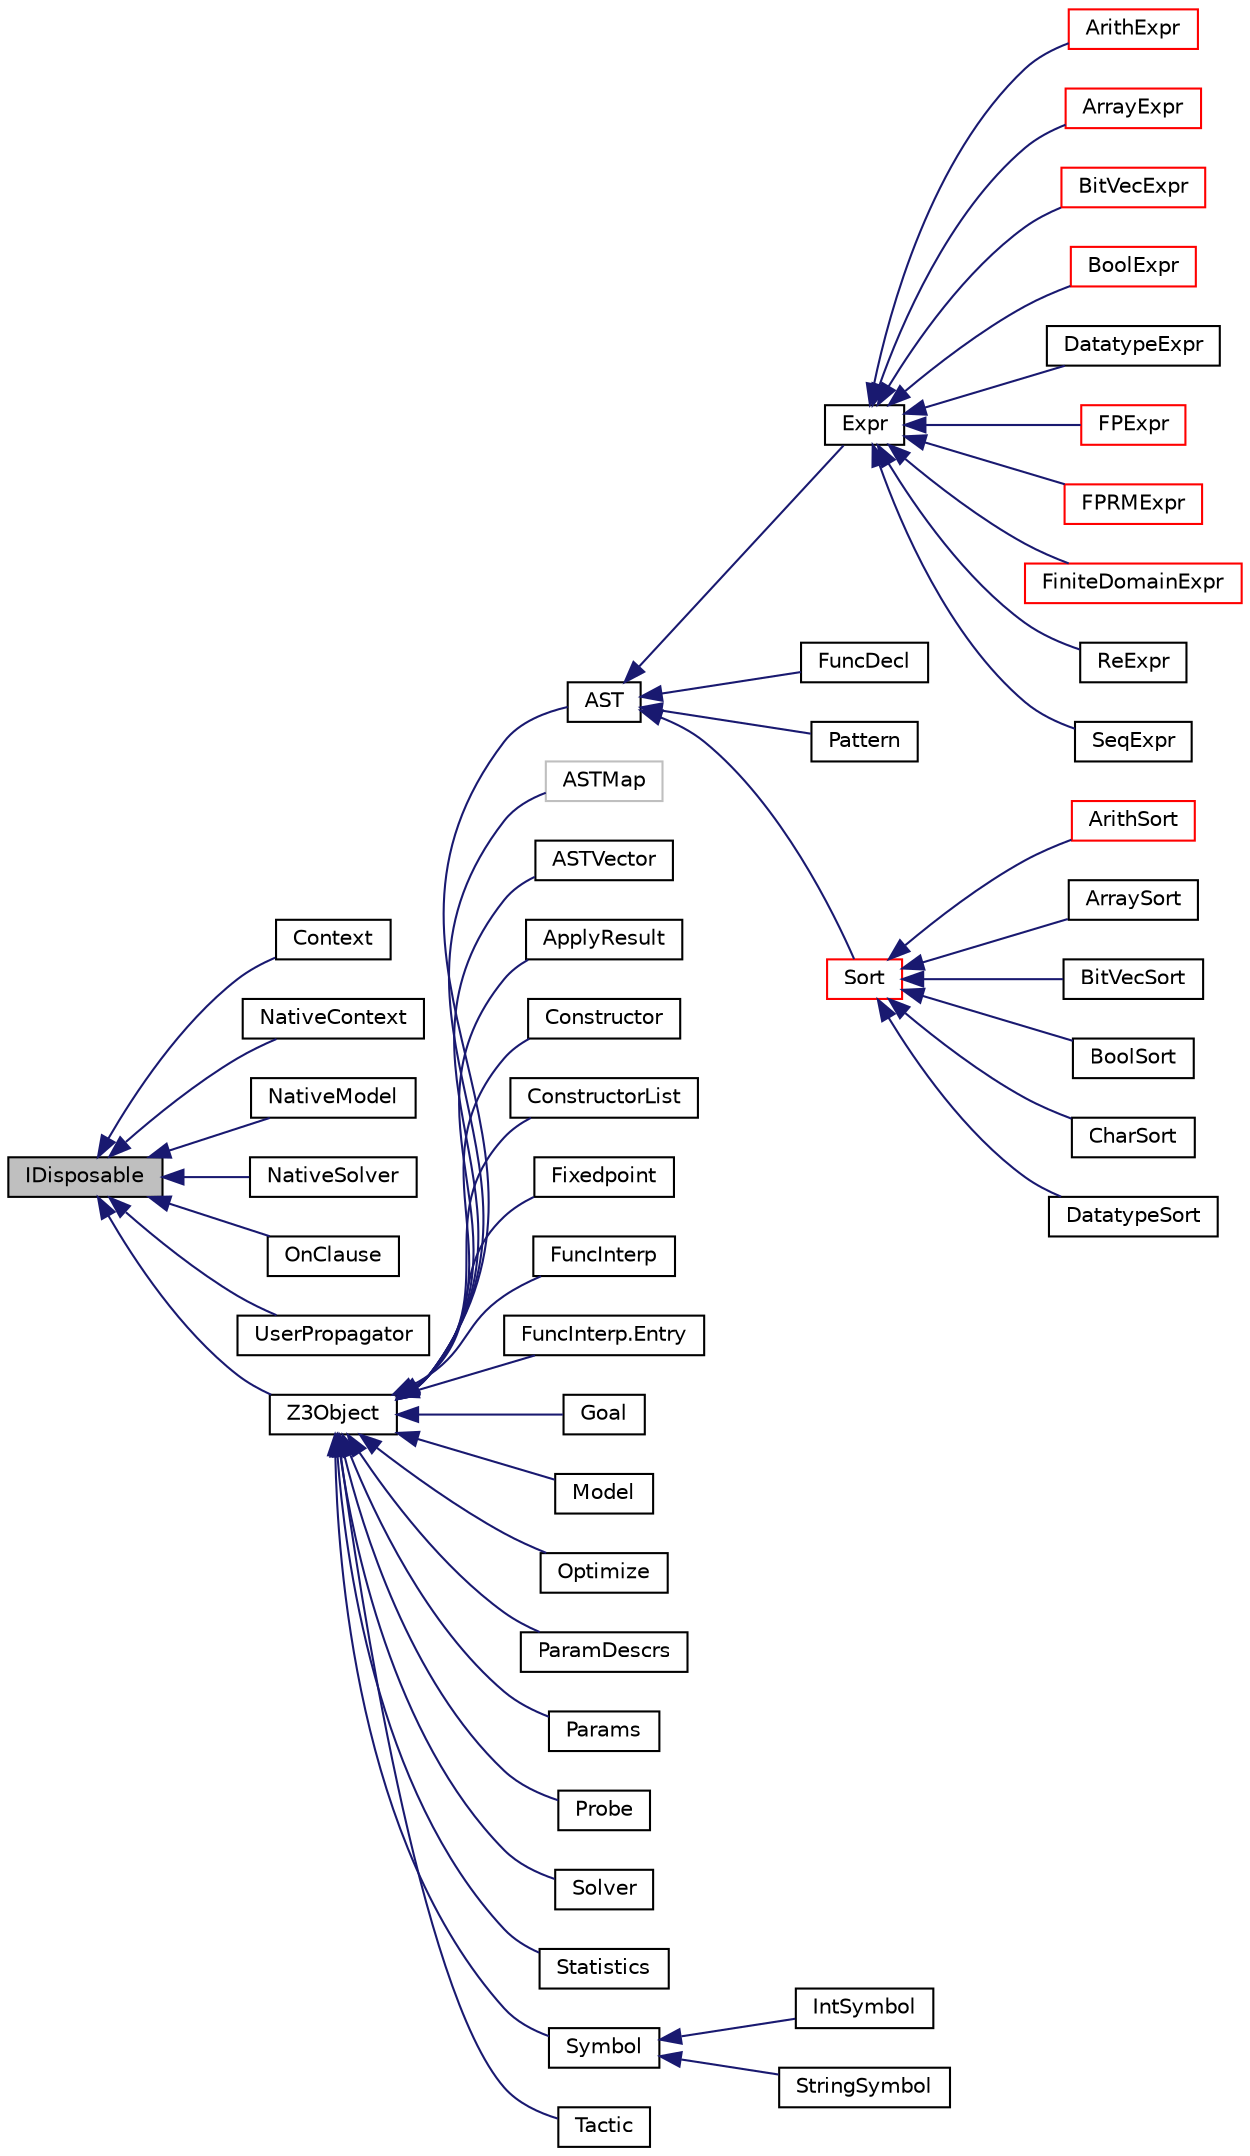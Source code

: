 digraph "IDisposable"
{
 // LATEX_PDF_SIZE
  edge [fontname="Helvetica",fontsize="10",labelfontname="Helvetica",labelfontsize="10"];
  node [fontname="Helvetica",fontsize="10",shape=record];
  rankdir="LR";
  Node1 [label="IDisposable",height=0.2,width=0.4,color="black", fillcolor="grey75", style="filled", fontcolor="black",tooltip=" "];
  Node1 -> Node2 [dir="back",color="midnightblue",fontsize="10",style="solid",fontname="Helvetica"];
  Node2 [label="Context",height=0.2,width=0.4,color="black", fillcolor="white", style="filled",URL="$class_microsoft_1_1_z3_1_1_context.html",tooltip="The main interaction with Z3 happens via the Context."];
  Node1 -> Node3 [dir="back",color="midnightblue",fontsize="10",style="solid",fontname="Helvetica"];
  Node3 [label="NativeContext",height=0.2,width=0.4,color="black", fillcolor="white", style="filled",URL="$class_microsoft_1_1_z3_1_1_native_context.html",tooltip="The main interaction with Z3 happens via the Context. NativeContext allows for efficient wrapper-redu..."];
  Node1 -> Node4 [dir="back",color="midnightblue",fontsize="10",style="solid",fontname="Helvetica"];
  Node4 [label="NativeModel",height=0.2,width=0.4,color="black", fillcolor="white", style="filled",URL="$class_microsoft_1_1_z3_1_1_native_model.html",tooltip="A Model contains interpretations (assignments) of constants and functions."];
  Node1 -> Node5 [dir="back",color="midnightblue",fontsize="10",style="solid",fontname="Helvetica"];
  Node5 [label="NativeSolver",height=0.2,width=0.4,color="black", fillcolor="white", style="filled",URL="$class_microsoft_1_1_z3_1_1_native_solver.html",tooltip="Solvers."];
  Node1 -> Node6 [dir="back",color="midnightblue",fontsize="10",style="solid",fontname="Helvetica"];
  Node6 [label="OnClause",height=0.2,width=0.4,color="black", fillcolor="white", style="filled",URL="$class_microsoft_1_1_z3_1_1_on_clause.html",tooltip="OnClause - clause inference callback"];
  Node1 -> Node7 [dir="back",color="midnightblue",fontsize="10",style="solid",fontname="Helvetica"];
  Node7 [label="UserPropagator",height=0.2,width=0.4,color="black", fillcolor="white", style="filled",URL="$class_microsoft_1_1_z3_1_1_user_propagator.html",tooltip="Propagator context for .Net"];
  Node1 -> Node8 [dir="back",color="midnightblue",fontsize="10",style="solid",fontname="Helvetica"];
  Node8 [label="Z3Object",height=0.2,width=0.4,color="black", fillcolor="white", style="filled",URL="$class_microsoft_1_1_z3_1_1_z3_object.html",tooltip="Internal base class for interfacing with native Z3 objects. Should not be used externally."];
  Node8 -> Node9 [dir="back",color="midnightblue",fontsize="10",style="solid",fontname="Helvetica"];
  Node9 [label="AST",height=0.2,width=0.4,color="black", fillcolor="white", style="filled",URL="$class_microsoft_1_1_z3_1_1_a_s_t.html",tooltip="The abstract syntax tree (AST) class."];
  Node9 -> Node10 [dir="back",color="midnightblue",fontsize="10",style="solid",fontname="Helvetica"];
  Node10 [label="Expr",height=0.2,width=0.4,color="black", fillcolor="white", style="filled",URL="$class_microsoft_1_1_z3_1_1_expr.html",tooltip="Expressions are terms."];
  Node10 -> Node11 [dir="back",color="midnightblue",fontsize="10",style="solid",fontname="Helvetica"];
  Node11 [label="ArithExpr",height=0.2,width=0.4,color="red", fillcolor="white", style="filled",URL="$class_microsoft_1_1_z3_1_1_arith_expr.html",tooltip="Arithmetic expressions (int/real)"];
  Node10 -> Node17 [dir="back",color="midnightblue",fontsize="10",style="solid",fontname="Helvetica"];
  Node17 [label="ArrayExpr",height=0.2,width=0.4,color="red", fillcolor="white", style="filled",URL="$class_microsoft_1_1_z3_1_1_array_expr.html",tooltip="Array expressions"];
  Node10 -> Node19 [dir="back",color="midnightblue",fontsize="10",style="solid",fontname="Helvetica"];
  Node19 [label="BitVecExpr",height=0.2,width=0.4,color="red", fillcolor="white", style="filled",URL="$class_microsoft_1_1_z3_1_1_bit_vec_expr.html",tooltip="Bit-vector expressions"];
  Node10 -> Node21 [dir="back",color="midnightblue",fontsize="10",style="solid",fontname="Helvetica"];
  Node21 [label="BoolExpr",height=0.2,width=0.4,color="red", fillcolor="white", style="filled",URL="$class_microsoft_1_1_z3_1_1_bool_expr.html",tooltip="Boolean expressions"];
  Node10 -> Node23 [dir="back",color="midnightblue",fontsize="10",style="solid",fontname="Helvetica"];
  Node23 [label="DatatypeExpr",height=0.2,width=0.4,color="black", fillcolor="white", style="filled",URL="$class_microsoft_1_1_z3_1_1_datatype_expr.html",tooltip="Datatype expressions"];
  Node10 -> Node24 [dir="back",color="midnightblue",fontsize="10",style="solid",fontname="Helvetica"];
  Node24 [label="FPExpr",height=0.2,width=0.4,color="red", fillcolor="white", style="filled",URL="$class_microsoft_1_1_z3_1_1_f_p_expr.html",tooltip="FloatingPoint Expressions"];
  Node10 -> Node26 [dir="back",color="midnightblue",fontsize="10",style="solid",fontname="Helvetica"];
  Node26 [label="FPRMExpr",height=0.2,width=0.4,color="red", fillcolor="white", style="filled",URL="$class_microsoft_1_1_z3_1_1_f_p_r_m_expr.html",tooltip="FloatingPoint RoundingMode Expressions"];
  Node10 -> Node28 [dir="back",color="midnightblue",fontsize="10",style="solid",fontname="Helvetica"];
  Node28 [label="FiniteDomainExpr",height=0.2,width=0.4,color="red", fillcolor="white", style="filled",URL="$class_microsoft_1_1_z3_1_1_finite_domain_expr.html",tooltip="Finite-domain expressions"];
  Node10 -> Node30 [dir="back",color="midnightblue",fontsize="10",style="solid",fontname="Helvetica"];
  Node30 [label="ReExpr",height=0.2,width=0.4,color="black", fillcolor="white", style="filled",URL="$class_microsoft_1_1_z3_1_1_re_expr.html",tooltip="Regular expression expressions"];
  Node10 -> Node31 [dir="back",color="midnightblue",fontsize="10",style="solid",fontname="Helvetica"];
  Node31 [label="SeqExpr",height=0.2,width=0.4,color="black", fillcolor="white", style="filled",URL="$class_microsoft_1_1_z3_1_1_seq_expr.html",tooltip="Sequence expressions"];
  Node9 -> Node32 [dir="back",color="midnightblue",fontsize="10",style="solid",fontname="Helvetica"];
  Node32 [label="FuncDecl",height=0.2,width=0.4,color="black", fillcolor="white", style="filled",URL="$class_microsoft_1_1_z3_1_1_func_decl.html",tooltip="Function declarations."];
  Node9 -> Node33 [dir="back",color="midnightblue",fontsize="10",style="solid",fontname="Helvetica"];
  Node33 [label="Pattern",height=0.2,width=0.4,color="black", fillcolor="white", style="filled",URL="$class_microsoft_1_1_z3_1_1_pattern.html",tooltip="Patterns comprise a list of terms. The list should be non-empty. If the list comprises of more than o..."];
  Node9 -> Node34 [dir="back",color="midnightblue",fontsize="10",style="solid",fontname="Helvetica"];
  Node34 [label="Sort",height=0.2,width=0.4,color="red", fillcolor="white", style="filled",URL="$class_microsoft_1_1_z3_1_1_sort.html",tooltip="The Sort class implements type information for ASTs."];
  Node34 -> Node35 [dir="back",color="midnightblue",fontsize="10",style="solid",fontname="Helvetica"];
  Node35 [label="ArithSort",height=0.2,width=0.4,color="red", fillcolor="white", style="filled",URL="$class_microsoft_1_1_z3_1_1_arith_sort.html",tooltip="An arithmetic sort, i.e., Int or Real."];
  Node34 -> Node38 [dir="back",color="midnightblue",fontsize="10",style="solid",fontname="Helvetica"];
  Node38 [label="ArraySort",height=0.2,width=0.4,color="black", fillcolor="white", style="filled",URL="$class_microsoft_1_1_z3_1_1_array_sort.html",tooltip="Array sorts."];
  Node34 -> Node39 [dir="back",color="midnightblue",fontsize="10",style="solid",fontname="Helvetica"];
  Node39 [label="BitVecSort",height=0.2,width=0.4,color="black", fillcolor="white", style="filled",URL="$class_microsoft_1_1_z3_1_1_bit_vec_sort.html",tooltip="Bit-vector sorts."];
  Node34 -> Node40 [dir="back",color="midnightblue",fontsize="10",style="solid",fontname="Helvetica"];
  Node40 [label="BoolSort",height=0.2,width=0.4,color="black", fillcolor="white", style="filled",URL="$class_microsoft_1_1_z3_1_1_bool_sort.html",tooltip="A Boolean sort."];
  Node34 -> Node41 [dir="back",color="midnightblue",fontsize="10",style="solid",fontname="Helvetica"];
  Node41 [label="CharSort",height=0.2,width=0.4,color="black", fillcolor="white", style="filled",URL="$class_microsoft_1_1_z3_1_1_char_sort.html",tooltip="A Character sort"];
  Node34 -> Node42 [dir="back",color="midnightblue",fontsize="10",style="solid",fontname="Helvetica"];
  Node42 [label="DatatypeSort",height=0.2,width=0.4,color="black", fillcolor="white", style="filled",URL="$class_microsoft_1_1_z3_1_1_datatype_sort.html",tooltip="Datatype sorts."];
  Node8 -> Node54 [dir="back",color="midnightblue",fontsize="10",style="solid",fontname="Helvetica"];
  Node54 [label="ASTMap",height=0.2,width=0.4,color="grey75", fillcolor="white", style="filled",tooltip=" "];
  Node8 -> Node55 [dir="back",color="midnightblue",fontsize="10",style="solid",fontname="Helvetica"];
  Node55 [label="ASTVector",height=0.2,width=0.4,color="black", fillcolor="white", style="filled",URL="$class_microsoft_1_1_z3_1_1_a_s_t_vector.html",tooltip="Vectors of ASTs."];
  Node8 -> Node56 [dir="back",color="midnightblue",fontsize="10",style="solid",fontname="Helvetica"];
  Node56 [label="ApplyResult",height=0.2,width=0.4,color="black", fillcolor="white", style="filled",URL="$class_microsoft_1_1_z3_1_1_apply_result.html",tooltip="ApplyResult objects represent the result of an application of a tactic to a goal. It contains the sub..."];
  Node8 -> Node57 [dir="back",color="midnightblue",fontsize="10",style="solid",fontname="Helvetica"];
  Node57 [label="Constructor",height=0.2,width=0.4,color="black", fillcolor="white", style="filled",URL="$class_microsoft_1_1_z3_1_1_constructor.html",tooltip="Constructors are used for datatype sorts."];
  Node8 -> Node58 [dir="back",color="midnightblue",fontsize="10",style="solid",fontname="Helvetica"];
  Node58 [label="ConstructorList",height=0.2,width=0.4,color="black", fillcolor="white", style="filled",URL="$class_microsoft_1_1_z3_1_1_constructor_list.html",tooltip="Lists of constructors"];
  Node8 -> Node59 [dir="back",color="midnightblue",fontsize="10",style="solid",fontname="Helvetica"];
  Node59 [label="Fixedpoint",height=0.2,width=0.4,color="black", fillcolor="white", style="filled",URL="$class_microsoft_1_1_z3_1_1_fixedpoint.html",tooltip="Object for managing fixedpoints"];
  Node8 -> Node60 [dir="back",color="midnightblue",fontsize="10",style="solid",fontname="Helvetica"];
  Node60 [label="FuncInterp",height=0.2,width=0.4,color="black", fillcolor="white", style="filled",URL="$class_microsoft_1_1_z3_1_1_func_interp.html",tooltip="A function interpretation is represented as a finite map and an 'else' value. Each entry in the finit..."];
  Node8 -> Node61 [dir="back",color="midnightblue",fontsize="10",style="solid",fontname="Helvetica"];
  Node61 [label="FuncInterp.Entry",height=0.2,width=0.4,color="black", fillcolor="white", style="filled",URL="$class_microsoft_1_1_z3_1_1_func_interp_1_1_entry.html",tooltip="An Entry object represents an element in the finite map used to encode a function interpretation."];
  Node8 -> Node62 [dir="back",color="midnightblue",fontsize="10",style="solid",fontname="Helvetica"];
  Node62 [label="Goal",height=0.2,width=0.4,color="black", fillcolor="white", style="filled",URL="$class_microsoft_1_1_z3_1_1_goal.html",tooltip="A goal (aka problem). A goal is essentially a set of formulas, that can be solved and/or transformed ..."];
  Node8 -> Node63 [dir="back",color="midnightblue",fontsize="10",style="solid",fontname="Helvetica"];
  Node63 [label="Model",height=0.2,width=0.4,color="black", fillcolor="white", style="filled",URL="$class_microsoft_1_1_z3_1_1_model.html",tooltip="A Model contains interpretations (assignments) of constants and functions."];
  Node8 -> Node64 [dir="back",color="midnightblue",fontsize="10",style="solid",fontname="Helvetica"];
  Node64 [label="Optimize",height=0.2,width=0.4,color="black", fillcolor="white", style="filled",URL="$class_microsoft_1_1_z3_1_1_optimize.html",tooltip="Object for managing optimization context"];
  Node8 -> Node65 [dir="back",color="midnightblue",fontsize="10",style="solid",fontname="Helvetica"];
  Node65 [label="ParamDescrs",height=0.2,width=0.4,color="black", fillcolor="white", style="filled",URL="$class_microsoft_1_1_z3_1_1_param_descrs.html",tooltip="A ParamDescrs describes a set of parameters."];
  Node8 -> Node66 [dir="back",color="midnightblue",fontsize="10",style="solid",fontname="Helvetica"];
  Node66 [label="Params",height=0.2,width=0.4,color="black", fillcolor="white", style="filled",URL="$class_microsoft_1_1_z3_1_1_params.html",tooltip="A Params objects represents a configuration in the form of Symbol/value pairs."];
  Node8 -> Node67 [dir="back",color="midnightblue",fontsize="10",style="solid",fontname="Helvetica"];
  Node67 [label="Probe",height=0.2,width=0.4,color="black", fillcolor="white", style="filled",URL="$class_microsoft_1_1_z3_1_1_probe.html",tooltip="Probes are used to inspect a goal (aka problem) and collect information that may be used to decide wh..."];
  Node8 -> Node68 [dir="back",color="midnightblue",fontsize="10",style="solid",fontname="Helvetica"];
  Node68 [label="Solver",height=0.2,width=0.4,color="black", fillcolor="white", style="filled",URL="$class_microsoft_1_1_z3_1_1_solver.html",tooltip="Solvers."];
  Node8 -> Node69 [dir="back",color="midnightblue",fontsize="10",style="solid",fontname="Helvetica"];
  Node69 [label="Statistics",height=0.2,width=0.4,color="black", fillcolor="white", style="filled",URL="$class_microsoft_1_1_z3_1_1_statistics.html",tooltip="Objects of this class track statistical information about solvers."];
  Node8 -> Node70 [dir="back",color="midnightblue",fontsize="10",style="solid",fontname="Helvetica"];
  Node70 [label="Symbol",height=0.2,width=0.4,color="black", fillcolor="white", style="filled",URL="$class_microsoft_1_1_z3_1_1_symbol.html",tooltip="Symbols are used to name several term and type constructors."];
  Node70 -> Node71 [dir="back",color="midnightblue",fontsize="10",style="solid",fontname="Helvetica"];
  Node71 [label="IntSymbol",height=0.2,width=0.4,color="black", fillcolor="white", style="filled",URL="$class_microsoft_1_1_z3_1_1_int_symbol.html",tooltip="Numbered symbols"];
  Node70 -> Node72 [dir="back",color="midnightblue",fontsize="10",style="solid",fontname="Helvetica"];
  Node72 [label="StringSymbol",height=0.2,width=0.4,color="black", fillcolor="white", style="filled",URL="$class_microsoft_1_1_z3_1_1_string_symbol.html",tooltip="Named symbols"];
  Node8 -> Node73 [dir="back",color="midnightblue",fontsize="10",style="solid",fontname="Helvetica"];
  Node73 [label="Tactic",height=0.2,width=0.4,color="black", fillcolor="white", style="filled",URL="$class_microsoft_1_1_z3_1_1_tactic.html",tooltip="Tactics are the basic building block for creating custom solvers for specific problem domains...."];
}
